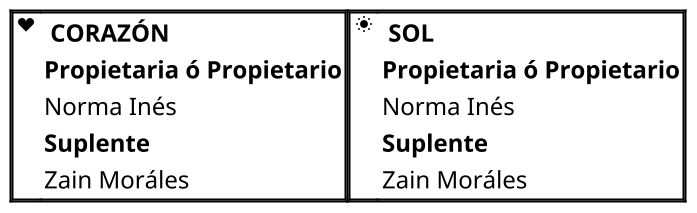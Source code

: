 @startsalt
scale 2
{#
    {+
        {
            <&heart>
        }|
        {
            <b> CORAZÓN
            <b>Propietaria ó Propietario
            Norma Inés
            <b>Suplente
            Zain Moráles
        }
    } |
    {+
        {
        <&sun>
        }|
        {
            <b> SOL
            <b>Propietaria ó Propietario
            Norma Inés
            <b>Suplente
            Zain Moráles
        }
    }
}
@endsalt